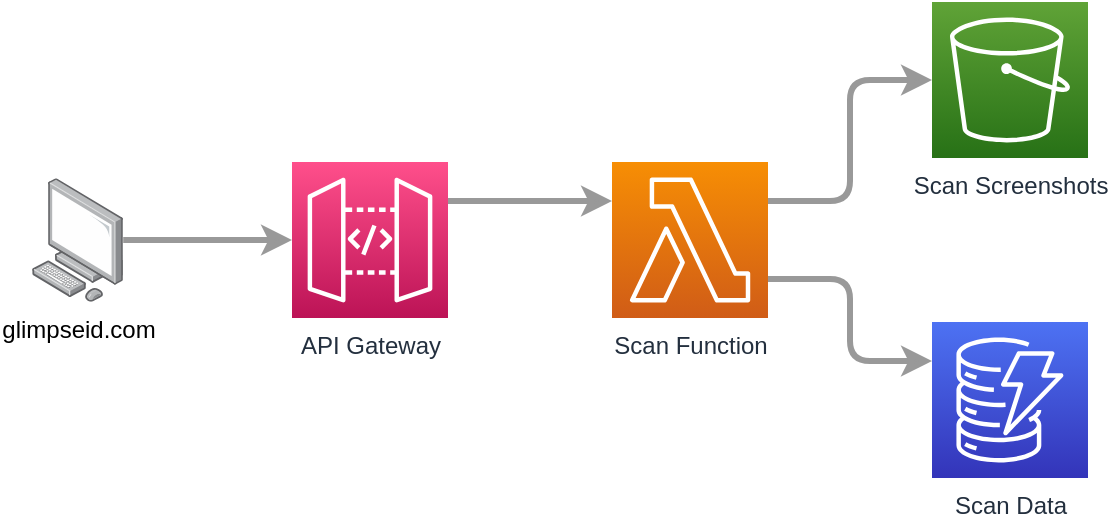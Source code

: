 <mxfile version="15.5.2" type="device"><diagram id="yJ2KUOyoXcxMycrQEVLl" name="Page-1"><mxGraphModel dx="1426" dy="709" grid="1" gridSize="10" guides="1" tooltips="1" connect="1" arrows="1" fold="1" page="1" pageScale="1" pageWidth="850" pageHeight="1100" math="0" shadow="0"><root><mxCell id="0"/><mxCell id="1" parent="0"/><mxCell id="Nndw9fGq-pSDX7-0dcPh-14" style="edgeStyle=orthogonalEdgeStyle;rounded=1;orthogonalLoop=1;jettySize=auto;html=1;entryX=0;entryY=0.5;entryDx=0;entryDy=0;entryPerimeter=0;strokeColor=#999999;strokeWidth=3;" edge="1" parent="1" source="Nndw9fGq-pSDX7-0dcPh-1" target="Nndw9fGq-pSDX7-0dcPh-7"><mxGeometry relative="1" as="geometry"/></mxCell><mxCell id="Nndw9fGq-pSDX7-0dcPh-1" value="glimpseid.com" style="points=[];aspect=fixed;html=1;align=center;shadow=0;dashed=0;image;image=img/lib/allied_telesis/computer_and_terminals/Personal_Computer.svg;" vertex="1" parent="1"><mxGeometry x="110" y="408.1" width="45.6" height="61.8" as="geometry"/></mxCell><mxCell id="Nndw9fGq-pSDX7-0dcPh-2" value="Scan Screenshots" style="sketch=0;points=[[0,0,0],[0.25,0,0],[0.5,0,0],[0.75,0,0],[1,0,0],[0,1,0],[0.25,1,0],[0.5,1,0],[0.75,1,0],[1,1,0],[0,0.25,0],[0,0.5,0],[0,0.75,0],[1,0.25,0],[1,0.5,0],[1,0.75,0]];outlineConnect=0;fontColor=#232F3E;gradientColor=#60A337;gradientDirection=north;fillColor=#277116;strokeColor=#ffffff;dashed=0;verticalLabelPosition=bottom;verticalAlign=top;align=center;html=1;fontSize=12;fontStyle=0;aspect=fixed;shape=mxgraph.aws4.resourceIcon;resIcon=mxgraph.aws4.s3;" vertex="1" parent="1"><mxGeometry x="560" y="320" width="78" height="78" as="geometry"/></mxCell><mxCell id="Nndw9fGq-pSDX7-0dcPh-3" value="Scan Data" style="sketch=0;points=[[0,0,0],[0.25,0,0],[0.5,0,0],[0.75,0,0],[1,0,0],[0,1,0],[0.25,1,0],[0.5,1,0],[0.75,1,0],[1,1,0],[0,0.25,0],[0,0.5,0],[0,0.75,0],[1,0.25,0],[1,0.5,0],[1,0.75,0]];outlineConnect=0;fontColor=#232F3E;gradientColor=#4D72F3;gradientDirection=north;fillColor=#3334B9;strokeColor=#ffffff;dashed=0;verticalLabelPosition=bottom;verticalAlign=top;align=center;html=1;fontSize=12;fontStyle=0;aspect=fixed;shape=mxgraph.aws4.resourceIcon;resIcon=mxgraph.aws4.dynamodb;" vertex="1" parent="1"><mxGeometry x="560" y="480" width="78" height="78" as="geometry"/></mxCell><mxCell id="Nndw9fGq-pSDX7-0dcPh-12" style="edgeStyle=orthogonalEdgeStyle;rounded=1;orthogonalLoop=1;jettySize=auto;html=1;exitX=1;exitY=0.25;exitDx=0;exitDy=0;exitPerimeter=0;entryX=0;entryY=0.5;entryDx=0;entryDy=0;entryPerimeter=0;strokeWidth=3;strokeColor=#999999;" edge="1" parent="1" source="Nndw9fGq-pSDX7-0dcPh-6" target="Nndw9fGq-pSDX7-0dcPh-2"><mxGeometry relative="1" as="geometry"/></mxCell><mxCell id="Nndw9fGq-pSDX7-0dcPh-17" style="edgeStyle=orthogonalEdgeStyle;rounded=1;orthogonalLoop=1;jettySize=auto;html=1;exitX=1;exitY=0.75;exitDx=0;exitDy=0;exitPerimeter=0;entryX=0;entryY=0.25;entryDx=0;entryDy=0;entryPerimeter=0;startArrow=none;startFill=0;strokeColor=#999999;strokeWidth=3;" edge="1" parent="1" source="Nndw9fGq-pSDX7-0dcPh-6" target="Nndw9fGq-pSDX7-0dcPh-3"><mxGeometry relative="1" as="geometry"/></mxCell><mxCell id="Nndw9fGq-pSDX7-0dcPh-6" value="Scan Function" style="sketch=0;points=[[0,0,0],[0.25,0,0],[0.5,0,0],[0.75,0,0],[1,0,0],[0,1,0],[0.25,1,0],[0.5,1,0],[0.75,1,0],[1,1,0],[0,0.25,0],[0,0.5,0],[0,0.75,0],[1,0.25,0],[1,0.5,0],[1,0.75,0]];outlineConnect=0;fontColor=#232F3E;gradientColor=#F78E04;gradientDirection=north;fillColor=#D05C17;strokeColor=#ffffff;dashed=0;verticalLabelPosition=bottom;verticalAlign=top;align=center;html=1;fontSize=12;fontStyle=0;aspect=fixed;shape=mxgraph.aws4.resourceIcon;resIcon=mxgraph.aws4.lambda;" vertex="1" parent="1"><mxGeometry x="400" y="400" width="78" height="78" as="geometry"/></mxCell><mxCell id="Nndw9fGq-pSDX7-0dcPh-15" style="edgeStyle=orthogonalEdgeStyle;rounded=1;orthogonalLoop=1;jettySize=auto;html=1;exitX=1;exitY=0.25;exitDx=0;exitDy=0;exitPerimeter=0;entryX=0;entryY=0.25;entryDx=0;entryDy=0;entryPerimeter=0;startArrow=none;startFill=0;strokeColor=#999999;strokeWidth=3;" edge="1" parent="1" source="Nndw9fGq-pSDX7-0dcPh-7" target="Nndw9fGq-pSDX7-0dcPh-6"><mxGeometry relative="1" as="geometry"/></mxCell><mxCell id="Nndw9fGq-pSDX7-0dcPh-7" value="API Gateway" style="sketch=0;points=[[0,0,0],[0.25,0,0],[0.5,0,0],[0.75,0,0],[1,0,0],[0,1,0],[0.25,1,0],[0.5,1,0],[0.75,1,0],[1,1,0],[0,0.25,0],[0,0.5,0],[0,0.75,0],[1,0.25,0],[1,0.5,0],[1,0.75,0]];outlineConnect=0;fontColor=#232F3E;gradientColor=#FF4F8B;gradientDirection=north;fillColor=#BC1356;strokeColor=#ffffff;dashed=0;verticalLabelPosition=bottom;verticalAlign=top;align=center;html=1;fontSize=12;fontStyle=0;aspect=fixed;shape=mxgraph.aws4.resourceIcon;resIcon=mxgraph.aws4.api_gateway;" vertex="1" parent="1"><mxGeometry x="240" y="400" width="78" height="78" as="geometry"/></mxCell></root></mxGraphModel></diagram></mxfile>